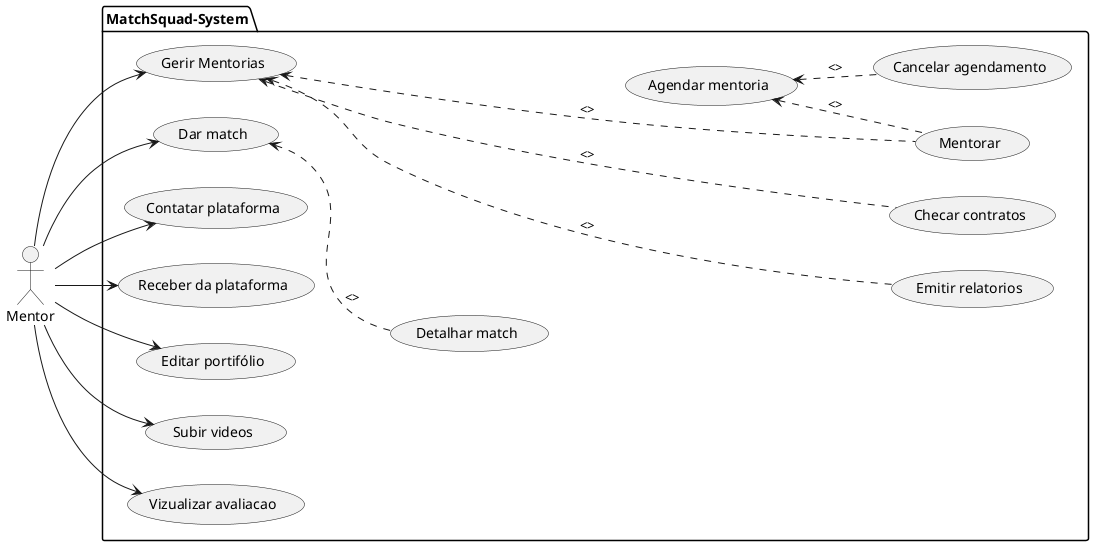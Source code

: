 @startuml "Mentor use-cases"

left to right direction

actor Mentor as m
package MatchSquad-System{
usecase "Detalhar match" as UC1
usecase "Dar match" as UC2
usecase "Contatar plataforma" as UC3
usecase "Receber da plataforma" as UC4
usecase "Editar portifólio" as UC5
usecase "Gerir Mentorias" as UC6
usecase "Emitir relatorios" as UC7
usecase "Checar contratos" as UC8
usecase "Subir videos" as UC9
usecase "Vizualizar avaliacao" as UC10
usecase "Mentorar" as UC11
usecase "Agendar mentoria" as UC12
usecase "Cancelar agendamento" as UC13
}

m --> UC2
m --> UC3
m --> UC4
m --> UC5
m --> UC6
m --> UC10
m --> UC9

(UC13) .up.> (UC12) : <>
(UC7) ..up..> (UC6) : <>
(UC8) ..up..> (UC6) : <>

(UC1) .up.> (UC2) : <>
(UC11) ..up..> (UC6) : <>
(UC11) .up.> (UC12) : <>

@enduml
